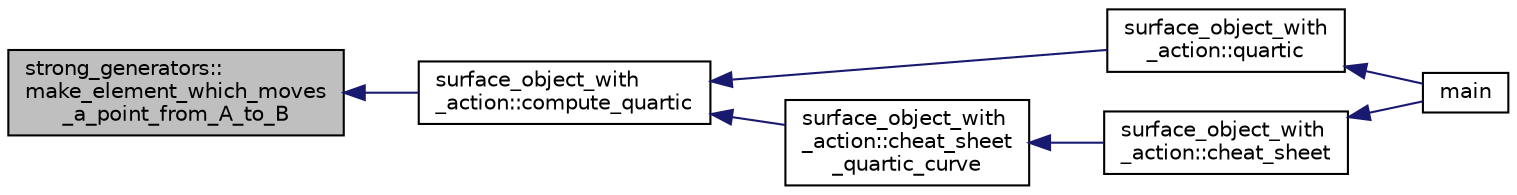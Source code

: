 digraph "strong_generators::make_element_which_moves_a_point_from_A_to_B"
{
  edge [fontname="Helvetica",fontsize="10",labelfontname="Helvetica",labelfontsize="10"];
  node [fontname="Helvetica",fontsize="10",shape=record];
  rankdir="LR";
  Node4013 [label="strong_generators::\lmake_element_which_moves\l_a_point_from_A_to_B",height=0.2,width=0.4,color="black", fillcolor="grey75", style="filled", fontcolor="black"];
  Node4013 -> Node4014 [dir="back",color="midnightblue",fontsize="10",style="solid",fontname="Helvetica"];
  Node4014 [label="surface_object_with\l_action::compute_quartic",height=0.2,width=0.4,color="black", fillcolor="white", style="filled",URL="$db/d28/classsurface__object__with__action.html#a81b56bce88b110aa6b38cfd4dce46122"];
  Node4014 -> Node4015 [dir="back",color="midnightblue",fontsize="10",style="solid",fontname="Helvetica"];
  Node4015 [label="surface_object_with\l_action::quartic",height=0.2,width=0.4,color="black", fillcolor="white", style="filled",URL="$db/d28/classsurface__object__with__action.html#a0143b698eb050332a79ed95f7d274ada"];
  Node4015 -> Node4016 [dir="back",color="midnightblue",fontsize="10",style="solid",fontname="Helvetica"];
  Node4016 [label="main",height=0.2,width=0.4,color="black", fillcolor="white", style="filled",URL="$d2/dfa/create__surface__main_8_c.html#a217dbf8b442f20279ea00b898af96f52"];
  Node4014 -> Node4017 [dir="back",color="midnightblue",fontsize="10",style="solid",fontname="Helvetica"];
  Node4017 [label="surface_object_with\l_action::cheat_sheet\l_quartic_curve",height=0.2,width=0.4,color="black", fillcolor="white", style="filled",URL="$db/d28/classsurface__object__with__action.html#a7f42e37fc76dd9b6b113e35c2b886b36"];
  Node4017 -> Node4018 [dir="back",color="midnightblue",fontsize="10",style="solid",fontname="Helvetica"];
  Node4018 [label="surface_object_with\l_action::cheat_sheet",height=0.2,width=0.4,color="black", fillcolor="white", style="filled",URL="$db/d28/classsurface__object__with__action.html#a13371a6bb26f27759adcc0f7292b12d2"];
  Node4018 -> Node4016 [dir="back",color="midnightblue",fontsize="10",style="solid",fontname="Helvetica"];
}
